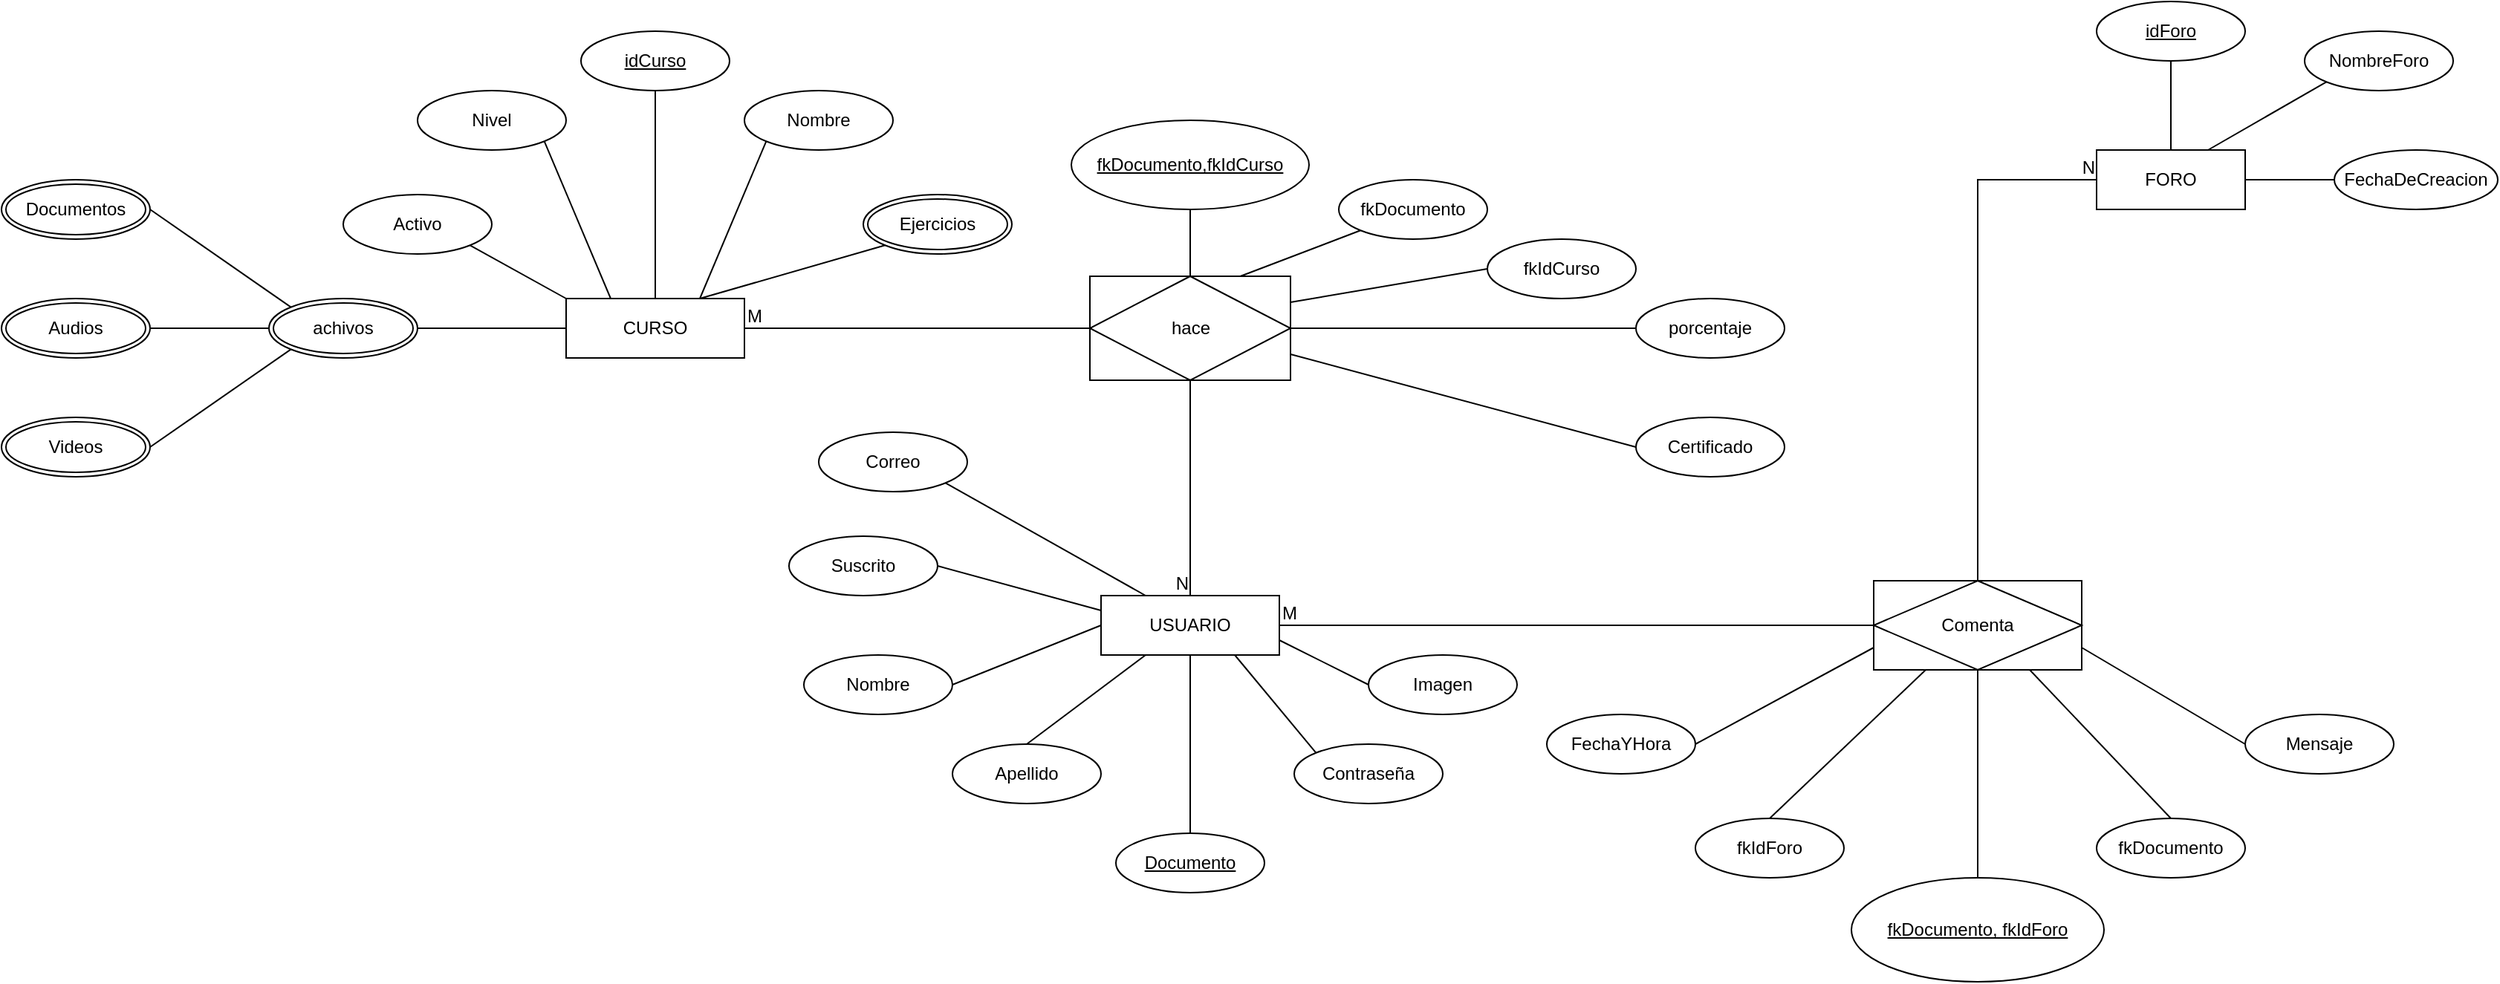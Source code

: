 <mxfile version="22.1.2" type="device">
  <diagram name="Página-1" id="0YBAugy6gA43WDa601bR">
    <mxGraphModel dx="3860" dy="1286" grid="1" gridSize="10" guides="1" tooltips="1" connect="1" arrows="1" fold="1" page="1" pageScale="1" pageWidth="827" pageHeight="1169" background="none" math="0" shadow="0">
      <root>
        <mxCell id="0" />
        <mxCell id="1" parent="0" />
        <mxCell id="h18lfmV73EQvdKO9oiFk-1" value="USUARIO" style="whiteSpace=wrap;html=1;align=center;" parent="1" vertex="1">
          <mxGeometry x="-640" y="560" width="120" height="40" as="geometry" />
        </mxCell>
        <mxCell id="h18lfmV73EQvdKO9oiFk-3" value="CURSO" style="whiteSpace=wrap;html=1;align=center;" parent="1" vertex="1">
          <mxGeometry x="-1000" y="360" width="120" height="40" as="geometry" />
        </mxCell>
        <mxCell id="h18lfmV73EQvdKO9oiFk-4" value="Nombre" style="ellipse;whiteSpace=wrap;html=1;align=center;" parent="1" vertex="1">
          <mxGeometry x="-840" y="600" width="100" height="40" as="geometry" />
        </mxCell>
        <mxCell id="h18lfmV73EQvdKO9oiFk-5" value="Apellido" style="ellipse;whiteSpace=wrap;html=1;align=center;" parent="1" vertex="1">
          <mxGeometry x="-740" y="660" width="100" height="40" as="geometry" />
        </mxCell>
        <mxCell id="h18lfmV73EQvdKO9oiFk-7" value="Contraseña" style="ellipse;whiteSpace=wrap;html=1;align=center;" parent="1" vertex="1">
          <mxGeometry x="-510" y="660" width="100" height="40" as="geometry" />
        </mxCell>
        <mxCell id="h18lfmV73EQvdKO9oiFk-8" value="Documento" style="ellipse;whiteSpace=wrap;html=1;align=center;fontStyle=4;" parent="1" vertex="1">
          <mxGeometry x="-630" y="720" width="100" height="40" as="geometry" />
        </mxCell>
        <mxCell id="h18lfmV73EQvdKO9oiFk-11" value="" style="endArrow=none;html=1;rounded=0;entryX=0.75;entryY=1;entryDx=0;entryDy=0;exitX=0;exitY=0;exitDx=0;exitDy=0;" parent="1" source="h18lfmV73EQvdKO9oiFk-7" target="h18lfmV73EQvdKO9oiFk-1" edge="1">
          <mxGeometry width="50" height="50" relative="1" as="geometry">
            <mxPoint x="-880" y="840" as="sourcePoint" />
            <mxPoint x="-830" y="790" as="targetPoint" />
          </mxGeometry>
        </mxCell>
        <mxCell id="h18lfmV73EQvdKO9oiFk-12" value="" style="endArrow=none;html=1;rounded=0;entryX=0.5;entryY=1;entryDx=0;entryDy=0;exitX=0.5;exitY=0;exitDx=0;exitDy=0;" parent="1" source="h18lfmV73EQvdKO9oiFk-8" target="h18lfmV73EQvdKO9oiFk-1" edge="1">
          <mxGeometry width="50" height="50" relative="1" as="geometry">
            <mxPoint x="-815" y="760" as="sourcePoint" />
            <mxPoint x="-765" y="710" as="targetPoint" />
          </mxGeometry>
        </mxCell>
        <mxCell id="h18lfmV73EQvdKO9oiFk-13" value="" style="endArrow=none;html=1;rounded=0;entryX=0.25;entryY=1;entryDx=0;entryDy=0;exitX=0.5;exitY=0;exitDx=0;exitDy=0;" parent="1" source="h18lfmV73EQvdKO9oiFk-5" target="h18lfmV73EQvdKO9oiFk-1" edge="1">
          <mxGeometry width="50" height="50" relative="1" as="geometry">
            <mxPoint x="-860" y="745" as="sourcePoint" />
            <mxPoint x="-810" y="695" as="targetPoint" />
          </mxGeometry>
        </mxCell>
        <mxCell id="h18lfmV73EQvdKO9oiFk-14" value="" style="endArrow=none;html=1;rounded=0;exitX=1;exitY=0.5;exitDx=0;exitDy=0;entryX=0;entryY=0.5;entryDx=0;entryDy=0;" parent="1" source="h18lfmV73EQvdKO9oiFk-4" target="h18lfmV73EQvdKO9oiFk-1" edge="1">
          <mxGeometry width="50" height="50" relative="1" as="geometry">
            <mxPoint x="-690" y="600" as="sourcePoint" />
            <mxPoint x="-640" y="550" as="targetPoint" />
          </mxGeometry>
        </mxCell>
        <mxCell id="h18lfmV73EQvdKO9oiFk-18" value="idCurso" style="ellipse;whiteSpace=wrap;html=1;align=center;fontStyle=4;" parent="1" vertex="1">
          <mxGeometry x="-990" y="180" width="100" height="40" as="geometry" />
        </mxCell>
        <mxCell id="h18lfmV73EQvdKO9oiFk-19" value="Nivel" style="ellipse;whiteSpace=wrap;html=1;align=center;" parent="1" vertex="1">
          <mxGeometry x="-1100" y="220" width="100" height="40" as="geometry" />
        </mxCell>
        <mxCell id="h18lfmV73EQvdKO9oiFk-20" value="Nombre" style="ellipse;whiteSpace=wrap;html=1;align=center;" parent="1" vertex="1">
          <mxGeometry x="-880" y="220" width="100" height="40" as="geometry" />
        </mxCell>
        <mxCell id="h18lfmV73EQvdKO9oiFk-24" value="" style="endArrow=none;html=1;rounded=0;exitX=1;exitY=0.5;exitDx=0;exitDy=0;entryX=0;entryY=0.5;entryDx=0;entryDy=0;" parent="1" target="h18lfmV73EQvdKO9oiFk-3" edge="1">
          <mxGeometry width="50" height="50" relative="1" as="geometry">
            <mxPoint x="-1100.0" y="380" as="sourcePoint" />
            <mxPoint x="-1180" y="400" as="targetPoint" />
          </mxGeometry>
        </mxCell>
        <mxCell id="h18lfmV73EQvdKO9oiFk-25" value="" style="endArrow=none;html=1;rounded=0;exitX=1;exitY=1;exitDx=0;exitDy=0;entryX=0.25;entryY=0;entryDx=0;entryDy=0;" parent="1" source="h18lfmV73EQvdKO9oiFk-19" target="h18lfmV73EQvdKO9oiFk-3" edge="1">
          <mxGeometry width="50" height="50" relative="1" as="geometry">
            <mxPoint x="-1087" y="470" as="sourcePoint" />
            <mxPoint x="-1027" y="470" as="targetPoint" />
          </mxGeometry>
        </mxCell>
        <mxCell id="h18lfmV73EQvdKO9oiFk-26" value="" style="endArrow=none;html=1;rounded=0;exitX=0.5;exitY=1;exitDx=0;exitDy=0;entryX=0.5;entryY=0;entryDx=0;entryDy=0;" parent="1" source="h18lfmV73EQvdKO9oiFk-18" target="h18lfmV73EQvdKO9oiFk-3" edge="1">
          <mxGeometry width="50" height="50" relative="1" as="geometry">
            <mxPoint x="-950" y="300" as="sourcePoint" />
            <mxPoint x="-940" y="350" as="targetPoint" />
          </mxGeometry>
        </mxCell>
        <mxCell id="h18lfmV73EQvdKO9oiFk-27" value="" style="endArrow=none;html=1;rounded=0;exitX=0;exitY=1;exitDx=0;exitDy=0;entryX=0.75;entryY=0;entryDx=0;entryDy=0;" parent="1" source="h18lfmV73EQvdKO9oiFk-20" target="h18lfmV73EQvdKO9oiFk-3" edge="1">
          <mxGeometry width="50" height="50" relative="1" as="geometry">
            <mxPoint x="-930" y="290" as="sourcePoint" />
            <mxPoint x="-930" y="370" as="targetPoint" />
          </mxGeometry>
        </mxCell>
        <mxCell id="h18lfmV73EQvdKO9oiFk-28" value="" style="endArrow=none;html=1;rounded=0;entryX=0;entryY=1;entryDx=0;entryDy=0;exitX=1;exitY=0.5;exitDx=0;exitDy=0;" parent="1" source="h18lfmV73EQvdKO9oiFk-85" edge="1">
          <mxGeometry width="50" height="50" relative="1" as="geometry">
            <mxPoint x="-1234.645" y="445.858" as="sourcePoint" />
            <mxPoint x="-1185.201" y="394.204" as="targetPoint" />
          </mxGeometry>
        </mxCell>
        <mxCell id="h18lfmV73EQvdKO9oiFk-31" value="" style="endArrow=none;html=1;rounded=0;entryX=0;entryY=0.5;entryDx=0;entryDy=0;exitX=1;exitY=0.5;exitDx=0;exitDy=0;" parent="1" source="4i0GYRI0w_lwnZGySi4M-1" edge="1">
          <mxGeometry width="50" height="50" relative="1" as="geometry">
            <mxPoint x="-1240" y="380" as="sourcePoint" />
            <mxPoint x="-1200.0" y="380" as="targetPoint" />
          </mxGeometry>
        </mxCell>
        <mxCell id="h18lfmV73EQvdKO9oiFk-33" value="" style="endArrow=none;html=1;rounded=0;entryX=0;entryY=0;entryDx=0;entryDy=0;exitX=1;exitY=0.5;exitDx=0;exitDy=0;" parent="1" source="4i0GYRI0w_lwnZGySi4M-2" edge="1">
          <mxGeometry width="50" height="50" relative="1" as="geometry">
            <mxPoint x="-1234.645" y="314.142" as="sourcePoint" />
            <mxPoint x="-1185.201" y="365.796" as="targetPoint" />
          </mxGeometry>
        </mxCell>
        <mxCell id="h18lfmV73EQvdKO9oiFk-36" value="" style="endArrow=none;html=1;rounded=0;exitX=1;exitY=0.5;exitDx=0;exitDy=0;entryX=0.5;entryY=0;entryDx=0;entryDy=0;" parent="1" source="h18lfmV73EQvdKO9oiFk-34" target="h18lfmV73EQvdKO9oiFk-1" edge="1">
          <mxGeometry relative="1" as="geometry">
            <mxPoint x="-1010" y="460" as="sourcePoint" />
            <mxPoint x="-850" y="460" as="targetPoint" />
            <Array as="points">
              <mxPoint x="-580" y="380" />
            </Array>
          </mxGeometry>
        </mxCell>
        <mxCell id="h18lfmV73EQvdKO9oiFk-38" value="N" style="resizable=0;html=1;whiteSpace=wrap;align=right;verticalAlign=bottom;" parent="h18lfmV73EQvdKO9oiFk-36" connectable="0" vertex="1">
          <mxGeometry x="1" relative="1" as="geometry" />
        </mxCell>
        <mxCell id="h18lfmV73EQvdKO9oiFk-39" value="" style="endArrow=none;html=1;rounded=0;exitX=1;exitY=0.5;exitDx=0;exitDy=0;entryX=0;entryY=0.5;entryDx=0;entryDy=0;" parent="1" source="h18lfmV73EQvdKO9oiFk-3" target="h18lfmV73EQvdKO9oiFk-34" edge="1">
          <mxGeometry relative="1" as="geometry">
            <mxPoint x="-880" y="380" as="sourcePoint" />
            <mxPoint x="-580" y="560" as="targetPoint" />
            <Array as="points" />
          </mxGeometry>
        </mxCell>
        <mxCell id="h18lfmV73EQvdKO9oiFk-40" value="M" style="resizable=0;html=1;whiteSpace=wrap;align=left;verticalAlign=bottom;" parent="h18lfmV73EQvdKO9oiFk-39" connectable="0" vertex="1">
          <mxGeometry x="-1" relative="1" as="geometry" />
        </mxCell>
        <mxCell id="h18lfmV73EQvdKO9oiFk-34" value="hace" style="shape=associativeEntity;whiteSpace=wrap;html=1;align=center;" parent="1" vertex="1">
          <mxGeometry x="-647.5" y="345" width="135" height="70" as="geometry" />
        </mxCell>
        <mxCell id="h18lfmV73EQvdKO9oiFk-42" value="fkIdCurso" style="ellipse;whiteSpace=wrap;html=1;align=center;" parent="1" vertex="1">
          <mxGeometry x="-380" y="320" width="100" height="40" as="geometry" />
        </mxCell>
        <mxCell id="h18lfmV73EQvdKO9oiFk-43" value="fkDocumento" style="ellipse;whiteSpace=wrap;html=1;align=center;" parent="1" vertex="1">
          <mxGeometry x="-480" y="280" width="100" height="40" as="geometry" />
        </mxCell>
        <mxCell id="h18lfmV73EQvdKO9oiFk-44" value="fkDocumento,fkIdCurso" style="ellipse;whiteSpace=wrap;html=1;align=center;fontStyle=4;" parent="1" vertex="1">
          <mxGeometry x="-660" y="240" width="160" height="60" as="geometry" />
        </mxCell>
        <mxCell id="h18lfmV73EQvdKO9oiFk-45" value="porcentaje" style="ellipse;whiteSpace=wrap;html=1;align=center;" parent="1" vertex="1">
          <mxGeometry x="-280" y="360" width="100" height="40" as="geometry" />
        </mxCell>
        <mxCell id="h18lfmV73EQvdKO9oiFk-46" value="" style="endArrow=none;html=1;rounded=0;exitX=0.5;exitY=1;exitDx=0;exitDy=0;entryX=0.5;entryY=0;entryDx=0;entryDy=0;" parent="1" source="h18lfmV73EQvdKO9oiFk-44" target="h18lfmV73EQvdKO9oiFk-34" edge="1">
          <mxGeometry relative="1" as="geometry">
            <mxPoint x="-370" y="390" as="sourcePoint" />
            <mxPoint x="-210" y="390" as="targetPoint" />
          </mxGeometry>
        </mxCell>
        <mxCell id="h18lfmV73EQvdKO9oiFk-47" value="" style="endArrow=none;html=1;rounded=0;exitX=0;exitY=1;exitDx=0;exitDy=0;entryX=0.75;entryY=0;entryDx=0;entryDy=0;" parent="1" source="h18lfmV73EQvdKO9oiFk-43" target="h18lfmV73EQvdKO9oiFk-34" edge="1">
          <mxGeometry relative="1" as="geometry">
            <mxPoint x="-570" y="310" as="sourcePoint" />
            <mxPoint x="-570" y="370" as="targetPoint" />
          </mxGeometry>
        </mxCell>
        <mxCell id="h18lfmV73EQvdKO9oiFk-48" value="" style="endArrow=none;html=1;rounded=0;exitX=0;exitY=0.5;exitDx=0;exitDy=0;entryX=1;entryY=0.25;entryDx=0;entryDy=0;" parent="1" source="h18lfmV73EQvdKO9oiFk-42" target="h18lfmV73EQvdKO9oiFk-34" edge="1">
          <mxGeometry relative="1" as="geometry">
            <mxPoint x="-560" y="320" as="sourcePoint" />
            <mxPoint x="-560" y="380" as="targetPoint" />
          </mxGeometry>
        </mxCell>
        <mxCell id="h18lfmV73EQvdKO9oiFk-49" value="" style="endArrow=none;html=1;rounded=0;exitX=0;exitY=0.5;exitDx=0;exitDy=0;entryX=1;entryY=0.5;entryDx=0;entryDy=0;" parent="1" source="h18lfmV73EQvdKO9oiFk-45" target="h18lfmV73EQvdKO9oiFk-34" edge="1">
          <mxGeometry relative="1" as="geometry">
            <mxPoint x="-550" y="330" as="sourcePoint" />
            <mxPoint x="-550" y="390" as="targetPoint" />
          </mxGeometry>
        </mxCell>
        <mxCell id="h18lfmV73EQvdKO9oiFk-52" value="FORO" style="whiteSpace=wrap;html=1;align=center;" parent="1" vertex="1">
          <mxGeometry x="30" y="260" width="100" height="40" as="geometry" />
        </mxCell>
        <mxCell id="h18lfmV73EQvdKO9oiFk-54" value="idForo" style="ellipse;whiteSpace=wrap;html=1;align=center;fontStyle=4;" parent="1" vertex="1">
          <mxGeometry x="30" y="160" width="100" height="40" as="geometry" />
        </mxCell>
        <mxCell id="h18lfmV73EQvdKO9oiFk-55" value="NombreForo" style="ellipse;whiteSpace=wrap;html=1;align=center;" parent="1" vertex="1">
          <mxGeometry x="170" y="180" width="100" height="40" as="geometry" />
        </mxCell>
        <mxCell id="h18lfmV73EQvdKO9oiFk-56" value="" style="endArrow=none;html=1;rounded=0;entryX=0.75;entryY=0;entryDx=0;entryDy=0;exitX=0;exitY=1;exitDx=0;exitDy=0;" parent="1" source="h18lfmV73EQvdKO9oiFk-55" target="h18lfmV73EQvdKO9oiFk-52" edge="1">
          <mxGeometry width="50" height="50" relative="1" as="geometry">
            <mxPoint x="-445" y="306" as="sourcePoint" />
            <mxPoint x="-500" y="240" as="targetPoint" />
          </mxGeometry>
        </mxCell>
        <mxCell id="h18lfmV73EQvdKO9oiFk-57" value="" style="endArrow=none;html=1;rounded=0;entryX=0.5;entryY=0;entryDx=0;entryDy=0;exitX=0.5;exitY=1;exitDx=0;exitDy=0;" parent="1" source="h18lfmV73EQvdKO9oiFk-54" target="h18lfmV73EQvdKO9oiFk-52" edge="1">
          <mxGeometry width="50" height="50" relative="1" as="geometry">
            <mxPoint x="-40" y="250" as="sourcePoint" />
            <mxPoint x="-490" y="250" as="targetPoint" />
            <Array as="points">
              <mxPoint x="80" y="230" />
            </Array>
          </mxGeometry>
        </mxCell>
        <mxCell id="h18lfmV73EQvdKO9oiFk-60" value="" style="endArrow=none;html=1;rounded=0;exitX=0.5;exitY=0;exitDx=0;exitDy=0;entryX=0;entryY=0.5;entryDx=0;entryDy=0;" parent="1" source="h18lfmV73EQvdKO9oiFk-59" target="h18lfmV73EQvdKO9oiFk-52" edge="1">
          <mxGeometry relative="1" as="geometry">
            <mxPoint x="10" y="580" as="sourcePoint" />
            <mxPoint x="120" y="330" as="targetPoint" />
            <Array as="points">
              <mxPoint x="-50" y="280" />
            </Array>
          </mxGeometry>
        </mxCell>
        <mxCell id="h18lfmV73EQvdKO9oiFk-62" value="N" style="resizable=0;html=1;whiteSpace=wrap;align=right;verticalAlign=bottom;" parent="h18lfmV73EQvdKO9oiFk-60" connectable="0" vertex="1">
          <mxGeometry x="1" relative="1" as="geometry" />
        </mxCell>
        <mxCell id="h18lfmV73EQvdKO9oiFk-63" value="" style="endArrow=none;html=1;rounded=0;exitX=1;exitY=0.5;exitDx=0;exitDy=0;entryX=0;entryY=0.5;entryDx=0;entryDy=0;" parent="1" source="h18lfmV73EQvdKO9oiFk-1" target="h18lfmV73EQvdKO9oiFk-59" edge="1">
          <mxGeometry relative="1" as="geometry">
            <mxPoint x="-520" y="580" as="sourcePoint" />
            <mxPoint x="340" y="580" as="targetPoint" />
          </mxGeometry>
        </mxCell>
        <mxCell id="h18lfmV73EQvdKO9oiFk-64" value="M" style="resizable=0;html=1;whiteSpace=wrap;align=left;verticalAlign=bottom;" parent="h18lfmV73EQvdKO9oiFk-63" connectable="0" vertex="1">
          <mxGeometry x="-1" relative="1" as="geometry" />
        </mxCell>
        <mxCell id="h18lfmV73EQvdKO9oiFk-59" value="Comenta" style="shape=associativeEntity;whiteSpace=wrap;html=1;align=center;" parent="1" vertex="1">
          <mxGeometry x="-120" y="550" width="140" height="60" as="geometry" />
        </mxCell>
        <mxCell id="h18lfmV73EQvdKO9oiFk-66" value="fkDocumento" style="ellipse;whiteSpace=wrap;html=1;align=center;" parent="1" vertex="1">
          <mxGeometry x="30" y="710" width="100" height="40" as="geometry" />
        </mxCell>
        <mxCell id="h18lfmV73EQvdKO9oiFk-67" value="fkIdForo" style="ellipse;whiteSpace=wrap;html=1;align=center;" parent="1" vertex="1">
          <mxGeometry x="-240" y="710" width="100" height="40" as="geometry" />
        </mxCell>
        <mxCell id="h18lfmV73EQvdKO9oiFk-68" value="fkDocumento, fkIdForo" style="ellipse;whiteSpace=wrap;html=1;align=center;fontStyle=4;" parent="1" vertex="1">
          <mxGeometry x="-135" y="750" width="170" height="70" as="geometry" />
        </mxCell>
        <mxCell id="h18lfmV73EQvdKO9oiFk-69" value="Mensaje" style="ellipse;whiteSpace=wrap;html=1;align=center;" parent="1" vertex="1">
          <mxGeometry x="130" y="640" width="100" height="40" as="geometry" />
        </mxCell>
        <mxCell id="h18lfmV73EQvdKO9oiFk-70" value="FechaYHora" style="ellipse;whiteSpace=wrap;html=1;align=center;" parent="1" vertex="1">
          <mxGeometry x="-340" y="640" width="100" height="40" as="geometry" />
        </mxCell>
        <mxCell id="h18lfmV73EQvdKO9oiFk-71" value="" style="endArrow=none;html=1;rounded=0;exitX=1;exitY=0.5;exitDx=0;exitDy=0;entryX=0;entryY=0.75;entryDx=0;entryDy=0;" parent="1" source="h18lfmV73EQvdKO9oiFk-70" target="h18lfmV73EQvdKO9oiFk-59" edge="1">
          <mxGeometry relative="1" as="geometry">
            <mxPoint x="-170" y="650" as="sourcePoint" />
            <mxPoint x="-10" y="650" as="targetPoint" />
          </mxGeometry>
        </mxCell>
        <mxCell id="h18lfmV73EQvdKO9oiFk-72" value="" style="endArrow=none;html=1;rounded=0;exitX=0.5;exitY=0;exitDx=0;exitDy=0;entryX=0.25;entryY=1;entryDx=0;entryDy=0;" parent="1" source="h18lfmV73EQvdKO9oiFk-67" target="h18lfmV73EQvdKO9oiFk-59" edge="1">
          <mxGeometry relative="1" as="geometry">
            <mxPoint x="-230" y="670" as="sourcePoint" />
            <mxPoint x="-110" y="605" as="targetPoint" />
          </mxGeometry>
        </mxCell>
        <mxCell id="h18lfmV73EQvdKO9oiFk-73" value="" style="endArrow=none;html=1;rounded=0;exitX=0.5;exitY=0;exitDx=0;exitDy=0;entryX=0.5;entryY=1;entryDx=0;entryDy=0;" parent="1" source="h18lfmV73EQvdKO9oiFk-68" target="h18lfmV73EQvdKO9oiFk-59" edge="1">
          <mxGeometry relative="1" as="geometry">
            <mxPoint x="-120" y="745" as="sourcePoint" />
            <mxPoint y="680" as="targetPoint" />
          </mxGeometry>
        </mxCell>
        <mxCell id="h18lfmV73EQvdKO9oiFk-74" value="" style="endArrow=none;html=1;rounded=0;exitX=0.5;exitY=0;exitDx=0;exitDy=0;entryX=0.75;entryY=1;entryDx=0;entryDy=0;" parent="1" source="h18lfmV73EQvdKO9oiFk-66" target="h18lfmV73EQvdKO9oiFk-59" edge="1">
          <mxGeometry relative="1" as="geometry">
            <mxPoint x="-120" y="710" as="sourcePoint" />
            <mxPoint y="645" as="targetPoint" />
          </mxGeometry>
        </mxCell>
        <mxCell id="h18lfmV73EQvdKO9oiFk-75" value="" style="endArrow=none;html=1;rounded=0;exitX=0;exitY=0.5;exitDx=0;exitDy=0;entryX=1;entryY=0.75;entryDx=0;entryDy=0;" parent="1" source="h18lfmV73EQvdKO9oiFk-69" target="h18lfmV73EQvdKO9oiFk-59" edge="1">
          <mxGeometry relative="1" as="geometry">
            <mxPoint x="-80" y="725" as="sourcePoint" />
            <mxPoint x="40" y="660" as="targetPoint" />
          </mxGeometry>
        </mxCell>
        <mxCell id="h18lfmV73EQvdKO9oiFk-76" value="Suscrito" style="ellipse;whiteSpace=wrap;html=1;align=center;" parent="1" vertex="1">
          <mxGeometry x="-850" y="520" width="100" height="40" as="geometry" />
        </mxCell>
        <mxCell id="h18lfmV73EQvdKO9oiFk-77" value="" style="endArrow=none;html=1;rounded=0;exitX=1;exitY=0.5;exitDx=0;exitDy=0;entryX=0;entryY=0.25;entryDx=0;entryDy=0;" parent="1" source="h18lfmV73EQvdKO9oiFk-76" target="h18lfmV73EQvdKO9oiFk-1" edge="1">
          <mxGeometry width="50" height="50" relative="1" as="geometry">
            <mxPoint x="-730" y="630" as="sourcePoint" />
            <mxPoint x="-630" y="590" as="targetPoint" />
          </mxGeometry>
        </mxCell>
        <mxCell id="h18lfmV73EQvdKO9oiFk-79" value="Ejercicios" style="ellipse;shape=doubleEllipse;margin=3;whiteSpace=wrap;html=1;align=center;" parent="1" vertex="1">
          <mxGeometry x="-800" y="290" width="100" height="40" as="geometry" />
        </mxCell>
        <mxCell id="h18lfmV73EQvdKO9oiFk-80" value="FechaDeCreacion" style="ellipse;whiteSpace=wrap;html=1;align=center;" parent="1" vertex="1">
          <mxGeometry x="190" y="260" width="110" height="40" as="geometry" />
        </mxCell>
        <mxCell id="h18lfmV73EQvdKO9oiFk-81" value="" style="endArrow=none;html=1;rounded=0;entryX=1;entryY=0.5;entryDx=0;entryDy=0;exitX=0;exitY=0.5;exitDx=0;exitDy=0;" parent="1" source="h18lfmV73EQvdKO9oiFk-80" target="h18lfmV73EQvdKO9oiFk-52" edge="1">
          <mxGeometry width="50" height="50" relative="1" as="geometry">
            <mxPoint x="170" y="210" as="sourcePoint" />
            <mxPoint x="115" y="270" as="targetPoint" />
          </mxGeometry>
        </mxCell>
        <mxCell id="h18lfmV73EQvdKO9oiFk-82" value="" style="endArrow=none;html=1;rounded=0;exitX=0;exitY=1;exitDx=0;exitDy=0;entryX=0.75;entryY=0;entryDx=0;entryDy=0;" parent="1" source="h18lfmV73EQvdKO9oiFk-79" target="h18lfmV73EQvdKO9oiFk-3" edge="1">
          <mxGeometry width="50" height="50" relative="1" as="geometry">
            <mxPoint x="-855" y="264" as="sourcePoint" />
            <mxPoint x="-900" y="370" as="targetPoint" />
          </mxGeometry>
        </mxCell>
        <mxCell id="h18lfmV73EQvdKO9oiFk-83" value="Certificado" style="ellipse;whiteSpace=wrap;html=1;align=center;" parent="1" vertex="1">
          <mxGeometry x="-280" y="440" width="100" height="40" as="geometry" />
        </mxCell>
        <mxCell id="h18lfmV73EQvdKO9oiFk-85" value="Videos" style="ellipse;shape=doubleEllipse;margin=3;whiteSpace=wrap;html=1;align=center;" parent="1" vertex="1">
          <mxGeometry x="-1380" y="440" width="100" height="40" as="geometry" />
        </mxCell>
        <mxCell id="4i0GYRI0w_lwnZGySi4M-1" value="Audios" style="ellipse;shape=doubleEllipse;margin=3;whiteSpace=wrap;html=1;align=center;" vertex="1" parent="1">
          <mxGeometry x="-1380" y="360" width="100" height="40" as="geometry" />
        </mxCell>
        <mxCell id="4i0GYRI0w_lwnZGySi4M-2" value="Documentos" style="ellipse;shape=doubleEllipse;margin=3;whiteSpace=wrap;html=1;align=center;" vertex="1" parent="1">
          <mxGeometry x="-1380" y="280" width="100" height="40" as="geometry" />
        </mxCell>
        <mxCell id="4i0GYRI0w_lwnZGySi4M-4" value="achivos" style="ellipse;shape=doubleEllipse;margin=3;whiteSpace=wrap;html=1;align=center;" vertex="1" parent="1">
          <mxGeometry x="-1200" y="360" width="100" height="40" as="geometry" />
        </mxCell>
        <mxCell id="4i0GYRI0w_lwnZGySi4M-5" value="Activo" style="ellipse;whiteSpace=wrap;html=1;align=center;" vertex="1" parent="1">
          <mxGeometry x="-1150" y="290" width="100" height="40" as="geometry" />
        </mxCell>
        <mxCell id="4i0GYRI0w_lwnZGySi4M-6" value="" style="endArrow=none;html=1;rounded=0;entryX=0;entryY=0;entryDx=0;entryDy=0;exitX=1;exitY=1;exitDx=0;exitDy=0;" edge="1" parent="1" source="4i0GYRI0w_lwnZGySi4M-5" target="h18lfmV73EQvdKO9oiFk-3">
          <mxGeometry width="50" height="50" relative="1" as="geometry">
            <mxPoint x="-1040" y="320" as="sourcePoint" />
            <mxPoint x="-960" y="370" as="targetPoint" />
          </mxGeometry>
        </mxCell>
        <mxCell id="4i0GYRI0w_lwnZGySi4M-7" value="Imagen" style="ellipse;whiteSpace=wrap;html=1;align=center;" vertex="1" parent="1">
          <mxGeometry x="-460" y="600" width="100" height="40" as="geometry" />
        </mxCell>
        <mxCell id="4i0GYRI0w_lwnZGySi4M-8" value="" style="endArrow=none;html=1;rounded=0;entryX=1;entryY=0.75;entryDx=0;entryDy=0;exitX=0;exitY=0.5;exitDx=0;exitDy=0;" edge="1" parent="1" source="4i0GYRI0w_lwnZGySi4M-7" target="h18lfmV73EQvdKO9oiFk-1">
          <mxGeometry width="50" height="50" relative="1" as="geometry">
            <mxPoint x="-485" y="676" as="sourcePoint" />
            <mxPoint x="-540" y="610" as="targetPoint" />
          </mxGeometry>
        </mxCell>
        <mxCell id="4i0GYRI0w_lwnZGySi4M-9" value="" style="endArrow=none;html=1;rounded=0;exitX=0;exitY=0.5;exitDx=0;exitDy=0;entryX=1;entryY=0.75;entryDx=0;entryDy=0;" edge="1" parent="1" source="h18lfmV73EQvdKO9oiFk-83" target="h18lfmV73EQvdKO9oiFk-34">
          <mxGeometry relative="1" as="geometry">
            <mxPoint x="-270" y="390" as="sourcePoint" />
            <mxPoint x="-502" y="390" as="targetPoint" />
          </mxGeometry>
        </mxCell>
        <mxCell id="4i0GYRI0w_lwnZGySi4M-10" value="Correo" style="ellipse;whiteSpace=wrap;html=1;align=center;" vertex="1" parent="1">
          <mxGeometry x="-830" y="450" width="100" height="40" as="geometry" />
        </mxCell>
        <mxCell id="4i0GYRI0w_lwnZGySi4M-11" value="" style="endArrow=none;html=1;rounded=0;exitX=1;exitY=1;exitDx=0;exitDy=0;entryX=0.25;entryY=0;entryDx=0;entryDy=0;" edge="1" parent="1" source="4i0GYRI0w_lwnZGySi4M-10" target="h18lfmV73EQvdKO9oiFk-1">
          <mxGeometry width="50" height="50" relative="1" as="geometry">
            <mxPoint x="-740" y="550" as="sourcePoint" />
            <mxPoint x="-630" y="580" as="targetPoint" />
          </mxGeometry>
        </mxCell>
      </root>
    </mxGraphModel>
  </diagram>
</mxfile>
